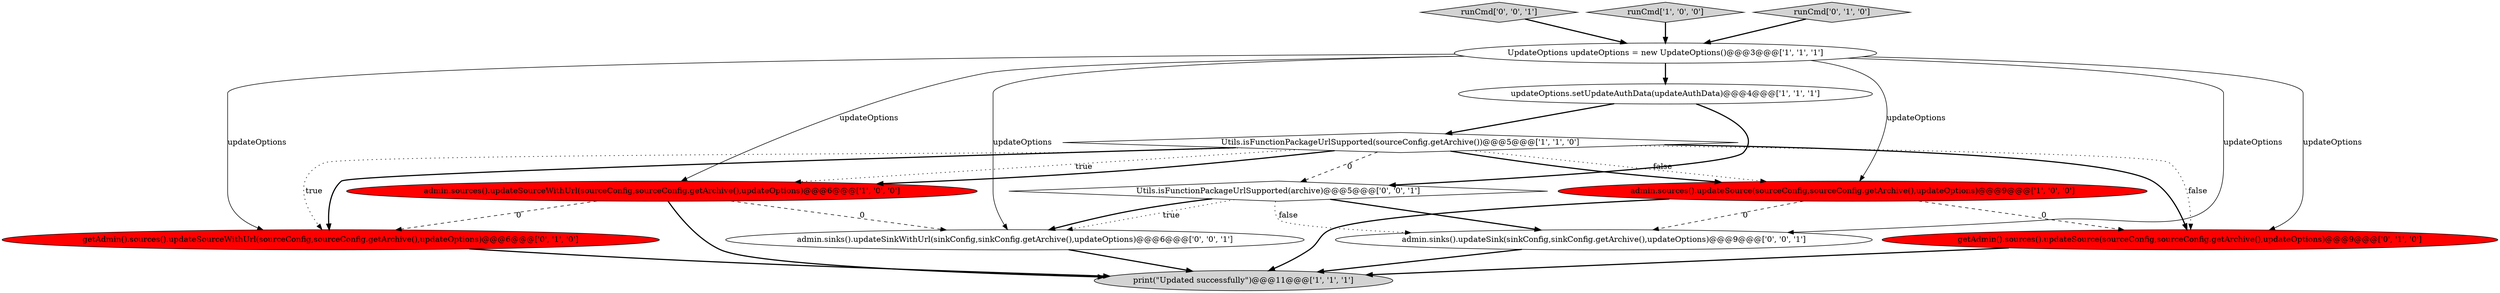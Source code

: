 digraph {
6 [style = filled, label = "Utils.isFunctionPackageUrlSupported(sourceConfig.getArchive())@@@5@@@['1', '1', '0']", fillcolor = white, shape = diamond image = "AAA0AAABBB1BBB"];
2 [style = filled, label = "admin.sources().updateSource(sourceConfig,sourceConfig.getArchive(),updateOptions)@@@9@@@['1', '0', '0']", fillcolor = red, shape = ellipse image = "AAA1AAABBB1BBB"];
0 [style = filled, label = "print(\"Updated successfully\")@@@11@@@['1', '1', '1']", fillcolor = lightgray, shape = ellipse image = "AAA0AAABBB1BBB"];
9 [style = filled, label = "getAdmin().sources().updateSourceWithUrl(sourceConfig,sourceConfig.getArchive(),updateOptions)@@@6@@@['0', '1', '0']", fillcolor = red, shape = ellipse image = "AAA1AAABBB2BBB"];
4 [style = filled, label = "UpdateOptions updateOptions = new UpdateOptions()@@@3@@@['1', '1', '1']", fillcolor = white, shape = ellipse image = "AAA0AAABBB1BBB"];
11 [style = filled, label = "admin.sinks().updateSink(sinkConfig,sinkConfig.getArchive(),updateOptions)@@@9@@@['0', '0', '1']", fillcolor = white, shape = ellipse image = "AAA0AAABBB3BBB"];
12 [style = filled, label = "admin.sinks().updateSinkWithUrl(sinkConfig,sinkConfig.getArchive(),updateOptions)@@@6@@@['0', '0', '1']", fillcolor = white, shape = ellipse image = "AAA0AAABBB3BBB"];
13 [style = filled, label = "runCmd['0', '0', '1']", fillcolor = lightgray, shape = diamond image = "AAA0AAABBB3BBB"];
1 [style = filled, label = "updateOptions.setUpdateAuthData(updateAuthData)@@@4@@@['1', '1', '1']", fillcolor = white, shape = ellipse image = "AAA0AAABBB1BBB"];
8 [style = filled, label = "getAdmin().sources().updateSource(sourceConfig,sourceConfig.getArchive(),updateOptions)@@@9@@@['0', '1', '0']", fillcolor = red, shape = ellipse image = "AAA1AAABBB2BBB"];
10 [style = filled, label = "Utils.isFunctionPackageUrlSupported(archive)@@@5@@@['0', '0', '1']", fillcolor = white, shape = diamond image = "AAA0AAABBB3BBB"];
5 [style = filled, label = "admin.sources().updateSourceWithUrl(sourceConfig,sourceConfig.getArchive(),updateOptions)@@@6@@@['1', '0', '0']", fillcolor = red, shape = ellipse image = "AAA1AAABBB1BBB"];
3 [style = filled, label = "runCmd['1', '0', '0']", fillcolor = lightgray, shape = diamond image = "AAA0AAABBB1BBB"];
7 [style = filled, label = "runCmd['0', '1', '0']", fillcolor = lightgray, shape = diamond image = "AAA0AAABBB2BBB"];
4->5 [style = solid, label="updateOptions"];
10->12 [style = dotted, label="true"];
5->12 [style = dashed, label="0"];
9->0 [style = bold, label=""];
6->2 [style = dotted, label="false"];
4->2 [style = solid, label="updateOptions"];
5->9 [style = dashed, label="0"];
7->4 [style = bold, label=""];
4->12 [style = solid, label="updateOptions"];
12->0 [style = bold, label=""];
3->4 [style = bold, label=""];
2->8 [style = dashed, label="0"];
6->10 [style = dashed, label="0"];
6->2 [style = bold, label=""];
8->0 [style = bold, label=""];
6->5 [style = bold, label=""];
6->5 [style = dotted, label="true"];
2->0 [style = bold, label=""];
1->6 [style = bold, label=""];
11->0 [style = bold, label=""];
6->8 [style = dotted, label="false"];
10->11 [style = dotted, label="false"];
5->0 [style = bold, label=""];
6->9 [style = dotted, label="true"];
10->12 [style = bold, label=""];
6->8 [style = bold, label=""];
4->11 [style = solid, label="updateOptions"];
2->11 [style = dashed, label="0"];
4->8 [style = solid, label="updateOptions"];
4->1 [style = bold, label=""];
6->9 [style = bold, label=""];
1->10 [style = bold, label=""];
13->4 [style = bold, label=""];
4->9 [style = solid, label="updateOptions"];
10->11 [style = bold, label=""];
}
